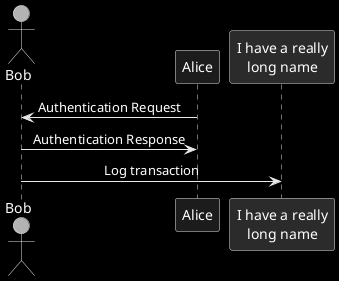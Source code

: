 @startuml sequence_as
/'
可以通过使用 xxxFontColor, xxxFontSize , xxxFontName 三个参数,来修改绘图中的字体 (颜色、大小、
名称)
。
<blockquote> You can change the font for the drawing using xxxFontColor, xxxFontSize and xxxFontName
parameters. </blockquote>
示例:
skinparam classFontColor red
skinparam classFontSize 10
skinparam classFontName Aapex
也可以使用 skinparam defaultFontName 命令, 来修改默认的字体。
<blockquote> You can also change the default font for all fonts using skinparam defaultFontName. </block-
quote>
Example:
skinparam defaultFontName Aapex
请注意:字体名称高度依赖于操作系统,因此不要过度使用它,当你考虑到可移植性时。Helvetica and
Courier 应该是全平台可用。
<blockquote> Please note the fontname is highly system dependent, so do not over use it, if you look for portability.
Helvetica and Courier should be available on all system. </blockquote>
还有更多的参数可用,你可以通过下面的命令打印它们:
java -jar plantuml.jar -language
<blockquote> A lot of parameters are available. You can list them using the following command: java -jar plan-
tuml.jar -language </blockquote>
'/
/'
通过 left, right or center, 可以设置文本对齐.
也可以 sequenceMessageAlign 指令赋值为 direction 或 reverseDirection 以便让文本对齐与箭头方
向一致。
<blockquote> Text alignment can be set up to left, right or center. You can also use direction or reverseDirection
values for sequenceMessageAlign which align text depending on arrow direction. </blockquote>
'/
' 使用黑白
' skinparam monochrome true
' 使用黑白并翻转颜色
skinparam monochrome reverse
' 使用的文字居中对其
skinparam sequenceMessageAlign center
actor Bob #red
' The only difference between actor
' and participant is the drawing
participant Alice
participant "I have a really\nlong name" as L #99FF99
/' You can also declare:
participant L as "I have a really\nlong name" #99FF99
'/

Alice->Bob: Authentication Request
Bob->Alice: Authentication Response
Bob->L: Log transaction
@enduml
